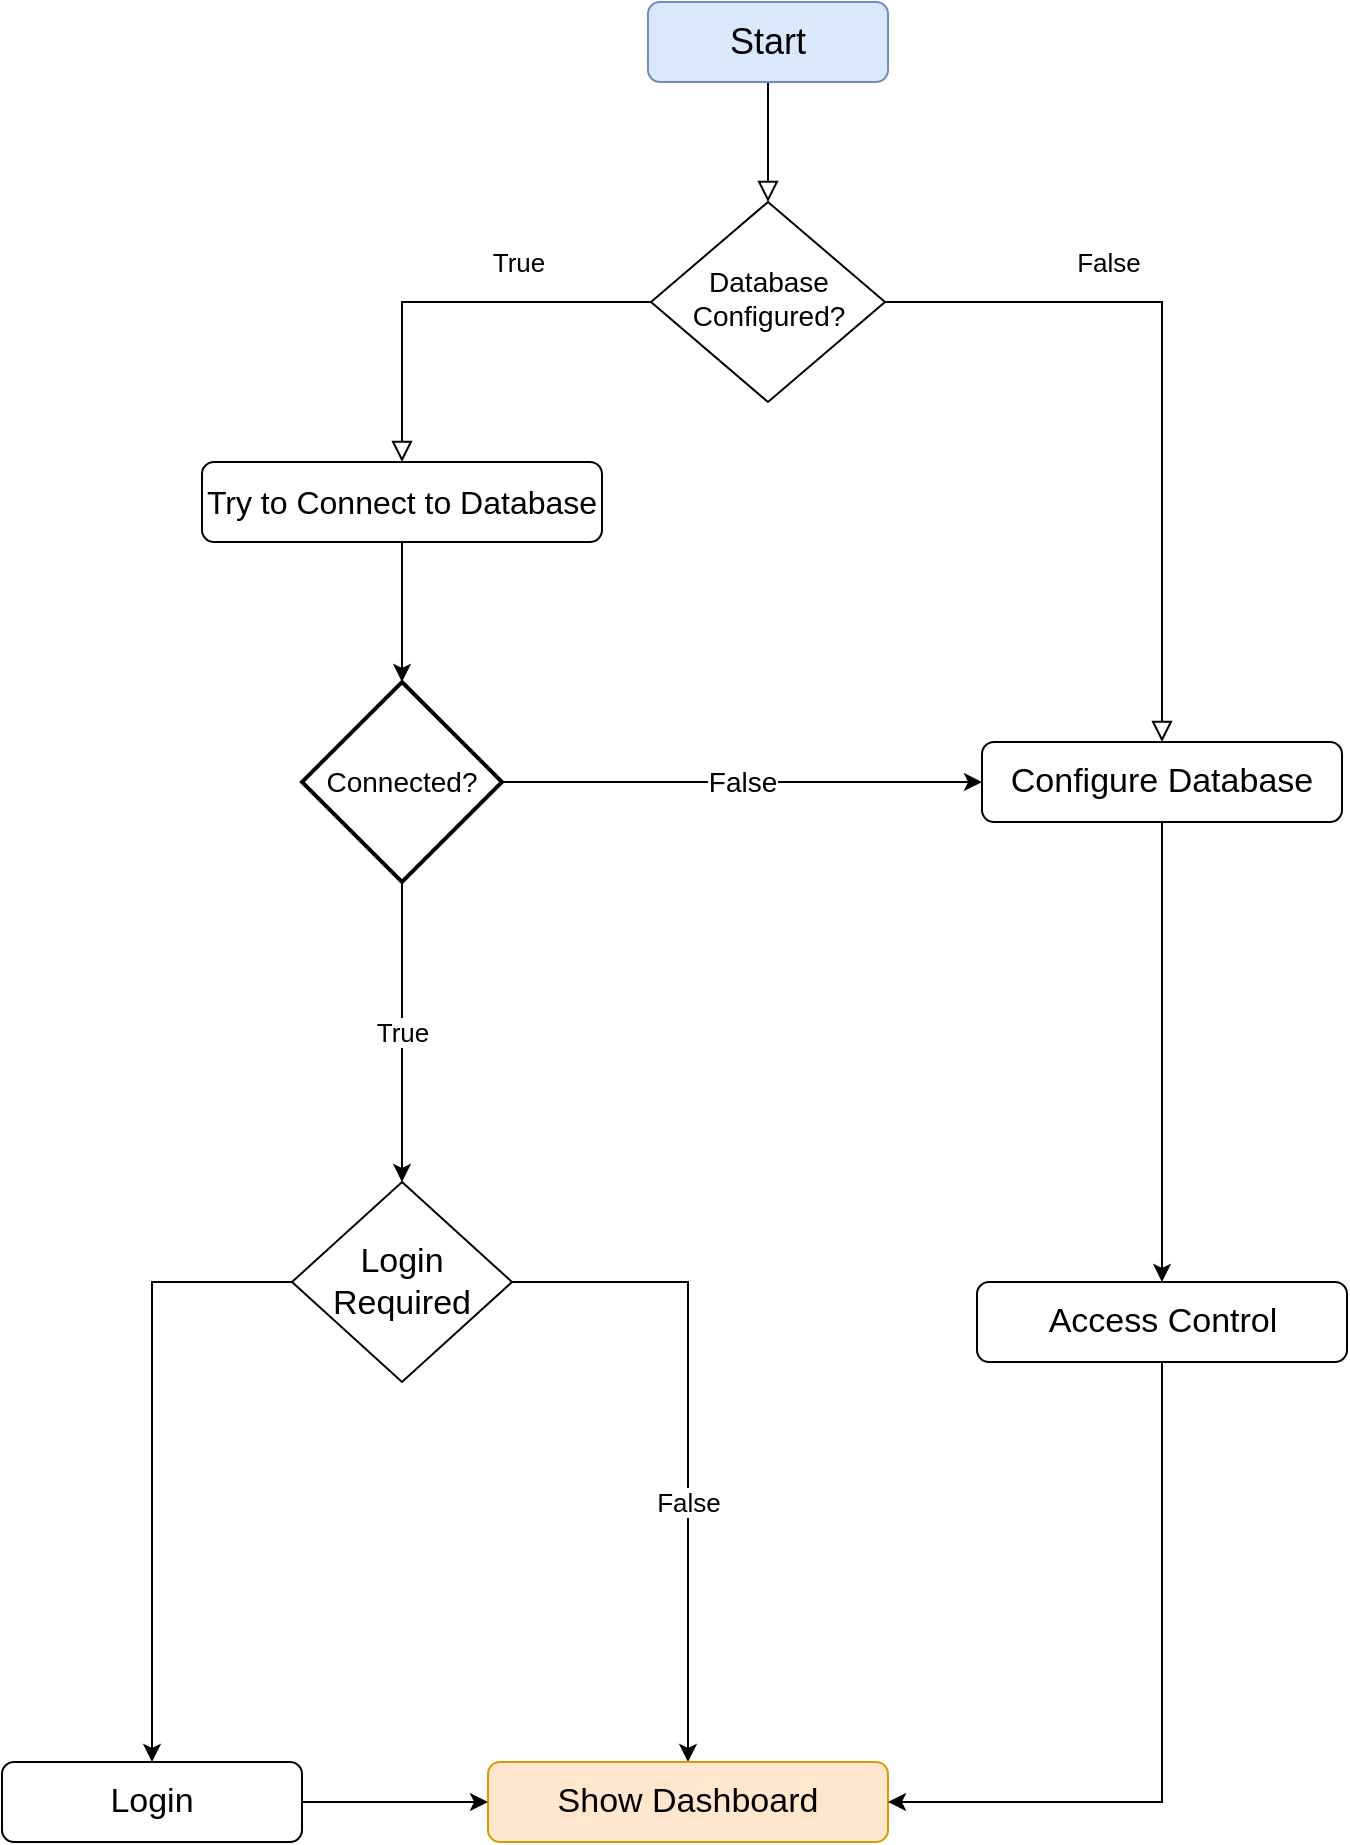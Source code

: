 <mxfile version="12.4.8" type="device"><diagram id="C5RBs43oDa-KdzZeNtuy" name="Start flow"><mxGraphModel dx="1422" dy="762" grid="1" gridSize="10" guides="1" tooltips="1" connect="1" arrows="1" fold="1" page="1" pageScale="1" pageWidth="827" pageHeight="1169" math="0" shadow="0"><root><mxCell id="WIyWlLk6GJQsqaUBKTNV-0"/><mxCell id="WIyWlLk6GJQsqaUBKTNV-1" parent="WIyWlLk6GJQsqaUBKTNV-0"/><mxCell id="WIyWlLk6GJQsqaUBKTNV-2" value="" style="rounded=0;html=1;jettySize=auto;orthogonalLoop=1;fontSize=11;endArrow=block;endFill=0;endSize=8;strokeWidth=1;shadow=0;labelBackgroundColor=none;edgeStyle=orthogonalEdgeStyle;" parent="WIyWlLk6GJQsqaUBKTNV-1" source="WIyWlLk6GJQsqaUBKTNV-3" target="WIyWlLk6GJQsqaUBKTNV-6" edge="1"><mxGeometry relative="1" as="geometry"/></mxCell><mxCell id="WIyWlLk6GJQsqaUBKTNV-3" value="Start" style="rounded=1;whiteSpace=wrap;html=1;fontSize=18;glass=0;strokeWidth=1;shadow=0;fillColor=#dae8fc;strokeColor=#6c8ebf;" parent="WIyWlLk6GJQsqaUBKTNV-1" vertex="1"><mxGeometry x="353" y="10" width="120" height="40" as="geometry"/></mxCell><mxCell id="WIyWlLk6GJQsqaUBKTNV-4" value="True" style="rounded=0;html=1;jettySize=auto;orthogonalLoop=1;fontSize=13;endArrow=block;endFill=0;endSize=8;strokeWidth=1;shadow=0;labelBackgroundColor=none;edgeStyle=orthogonalEdgeStyle;entryX=0.5;entryY=0;entryDx=0;entryDy=0;" parent="WIyWlLk6GJQsqaUBKTNV-1" source="WIyWlLk6GJQsqaUBKTNV-6" target="zsTU7XgQweTsic0LJNIs-10" edge="1"><mxGeometry x="-0.345" y="-20" relative="1" as="geometry"><mxPoint as="offset"/><mxPoint x="220" y="290" as="targetPoint"/></mxGeometry></mxCell><mxCell id="WIyWlLk6GJQsqaUBKTNV-5" value="False" style="edgeStyle=orthogonalEdgeStyle;rounded=0;html=1;jettySize=auto;orthogonalLoop=1;fontSize=13;endArrow=block;endFill=0;endSize=8;strokeWidth=1;shadow=0;labelBackgroundColor=none;" parent="WIyWlLk6GJQsqaUBKTNV-1" source="WIyWlLk6GJQsqaUBKTNV-6" target="WIyWlLk6GJQsqaUBKTNV-7" edge="1"><mxGeometry x="-0.379" y="20" relative="1" as="geometry"><mxPoint as="offset"/></mxGeometry></mxCell><mxCell id="WIyWlLk6GJQsqaUBKTNV-6" value="Database Configured?" style="rhombus;whiteSpace=wrap;html=1;shadow=0;fontFamily=Helvetica;fontSize=14;align=center;strokeWidth=1;spacing=6;spacingTop=-4;" parent="WIyWlLk6GJQsqaUBKTNV-1" vertex="1"><mxGeometry x="354.5" y="110" width="117" height="100" as="geometry"/></mxCell><mxCell id="zsTU7XgQweTsic0LJNIs-26" value="" style="edgeStyle=orthogonalEdgeStyle;rounded=0;orthogonalLoop=1;jettySize=auto;html=1;fontSize=17;entryX=0.5;entryY=0;entryDx=0;entryDy=0;" edge="1" parent="WIyWlLk6GJQsqaUBKTNV-1" source="WIyWlLk6GJQsqaUBKTNV-7" target="zsTU7XgQweTsic0LJNIs-24"><mxGeometry relative="1" as="geometry"><mxPoint x="610" y="500" as="targetPoint"/></mxGeometry></mxCell><mxCell id="WIyWlLk6GJQsqaUBKTNV-7" value="Configure Database" style="rounded=1;whiteSpace=wrap;html=1;fontSize=17;glass=0;strokeWidth=1;shadow=0;" parent="WIyWlLk6GJQsqaUBKTNV-1" vertex="1"><mxGeometry x="520" y="380" width="180" height="40" as="geometry"/></mxCell><mxCell id="zsTU7XgQweTsic0LJNIs-16" style="edgeStyle=orthogonalEdgeStyle;rounded=0;orthogonalLoop=1;jettySize=auto;html=1;entryX=0.5;entryY=0;entryDx=0;entryDy=0;entryPerimeter=0;fontSize=14;" edge="1" parent="WIyWlLk6GJQsqaUBKTNV-1" source="zsTU7XgQweTsic0LJNIs-10" target="zsTU7XgQweTsic0LJNIs-13"><mxGeometry relative="1" as="geometry"/></mxCell><mxCell id="zsTU7XgQweTsic0LJNIs-10" value="&lt;font style=&quot;font-size: 16px&quot;&gt;Try to Connect to Database&lt;/font&gt;" style="rounded=1;whiteSpace=wrap;html=1;fontSize=18;" vertex="1" parent="WIyWlLk6GJQsqaUBKTNV-1"><mxGeometry x="130" y="240" width="200" height="40" as="geometry"/></mxCell><mxCell id="zsTU7XgQweTsic0LJNIs-18" value="False&lt;br&gt;" style="edgeStyle=orthogonalEdgeStyle;rounded=0;orthogonalLoop=1;jettySize=auto;html=1;fontSize=14;entryX=0;entryY=0.5;entryDx=0;entryDy=0;" edge="1" parent="WIyWlLk6GJQsqaUBKTNV-1" source="zsTU7XgQweTsic0LJNIs-13" target="WIyWlLk6GJQsqaUBKTNV-7"><mxGeometry relative="1" as="geometry"><mxPoint x="360" y="400" as="targetPoint"/></mxGeometry></mxCell><mxCell id="zsTU7XgQweTsic0LJNIs-22" value="False&lt;br&gt;" style="edgeStyle=orthogonalEdgeStyle;rounded=0;orthogonalLoop=1;jettySize=auto;html=1;entryX=0.5;entryY=0;entryDx=0;entryDy=0;fontSize=13;" edge="1" parent="WIyWlLk6GJQsqaUBKTNV-1" source="zsTU7XgQweTsic0LJNIs-30" target="zsTU7XgQweTsic0LJNIs-20"><mxGeometry x="0.207" relative="1" as="geometry"><Array as="points"><mxPoint x="373" y="650"/></Array><mxPoint as="offset"/></mxGeometry></mxCell><mxCell id="zsTU7XgQweTsic0LJNIs-13" value="Connected?" style="strokeWidth=2;html=1;shape=mxgraph.flowchart.decision;whiteSpace=wrap;fontSize=14;" vertex="1" parent="WIyWlLk6GJQsqaUBKTNV-1"><mxGeometry x="180" y="350" width="100" height="100" as="geometry"/></mxCell><mxCell id="zsTU7XgQweTsic0LJNIs-20" value="&lt;font style=&quot;font-size: 17px&quot;&gt;Show Dashboard&lt;/font&gt;" style="rounded=1;whiteSpace=wrap;html=1;fontSize=13;fillColor=#ffe6cc;strokeColor=#d79b00;" vertex="1" parent="WIyWlLk6GJQsqaUBKTNV-1"><mxGeometry x="273" y="890" width="200" height="40" as="geometry"/></mxCell><mxCell id="zsTU7XgQweTsic0LJNIs-29" style="edgeStyle=orthogonalEdgeStyle;rounded=0;orthogonalLoop=1;jettySize=auto;html=1;entryX=1;entryY=0.5;entryDx=0;entryDy=0;fontSize=17;exitX=0.5;exitY=1;exitDx=0;exitDy=0;" edge="1" parent="WIyWlLk6GJQsqaUBKTNV-1" source="zsTU7XgQweTsic0LJNIs-24" target="zsTU7XgQweTsic0LJNIs-20"><mxGeometry relative="1" as="geometry"/></mxCell><mxCell id="zsTU7XgQweTsic0LJNIs-24" value="Access Control" style="rounded=1;whiteSpace=wrap;html=1;fontSize=17;" vertex="1" parent="WIyWlLk6GJQsqaUBKTNV-1"><mxGeometry x="517.5" y="650" width="185" height="40" as="geometry"/></mxCell><mxCell id="zsTU7XgQweTsic0LJNIs-35" style="edgeStyle=orthogonalEdgeStyle;rounded=0;orthogonalLoop=1;jettySize=auto;html=1;fontSize=17;exitX=0;exitY=0.5;exitDx=0;exitDy=0;" edge="1" parent="WIyWlLk6GJQsqaUBKTNV-1" source="zsTU7XgQweTsic0LJNIs-30" target="zsTU7XgQweTsic0LJNIs-34"><mxGeometry relative="1" as="geometry"/></mxCell><mxCell id="zsTU7XgQweTsic0LJNIs-30" value="Login Required" style="rhombus;whiteSpace=wrap;html=1;fontSize=17;" vertex="1" parent="WIyWlLk6GJQsqaUBKTNV-1"><mxGeometry x="175" y="600" width="110" height="100" as="geometry"/></mxCell><mxCell id="zsTU7XgQweTsic0LJNIs-32" value="True" style="edgeStyle=orthogonalEdgeStyle;rounded=0;orthogonalLoop=1;jettySize=auto;html=1;entryX=0.5;entryY=0;entryDx=0;entryDy=0;fontSize=13;" edge="1" parent="WIyWlLk6GJQsqaUBKTNV-1" source="zsTU7XgQweTsic0LJNIs-13" target="zsTU7XgQweTsic0LJNIs-30"><mxGeometry relative="1" as="geometry"><mxPoint x="230" y="450" as="sourcePoint"/><mxPoint x="230" y="690" as="targetPoint"/></mxGeometry></mxCell><mxCell id="zsTU7XgQweTsic0LJNIs-36" style="edgeStyle=orthogonalEdgeStyle;rounded=0;orthogonalLoop=1;jettySize=auto;html=1;entryX=0;entryY=0.5;entryDx=0;entryDy=0;fontSize=17;" edge="1" parent="WIyWlLk6GJQsqaUBKTNV-1" source="zsTU7XgQweTsic0LJNIs-34" target="zsTU7XgQweTsic0LJNIs-20"><mxGeometry relative="1" as="geometry"/></mxCell><mxCell id="zsTU7XgQweTsic0LJNIs-34" value="Login" style="rounded=1;whiteSpace=wrap;html=1;fontSize=17;" vertex="1" parent="WIyWlLk6GJQsqaUBKTNV-1"><mxGeometry x="30" y="890" width="150" height="40" as="geometry"/></mxCell></root></mxGraphModel></diagram></mxfile>